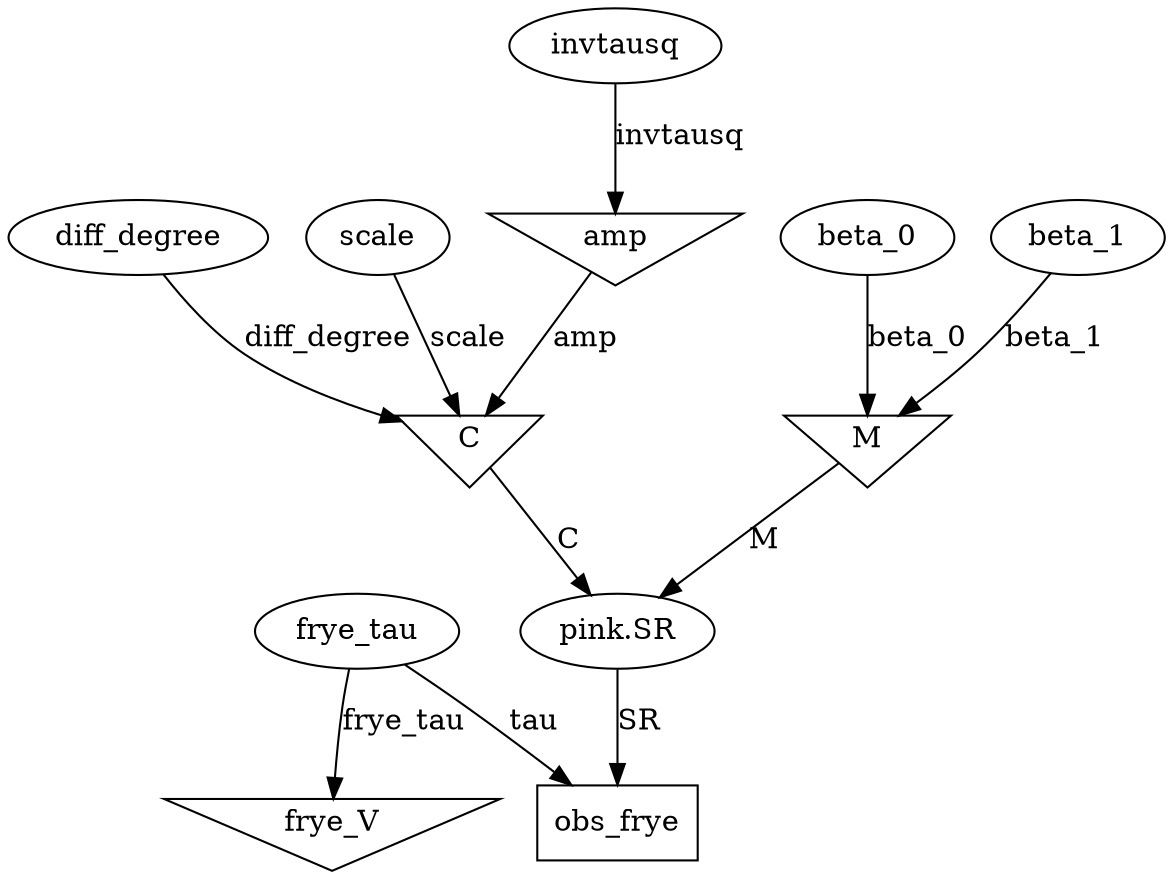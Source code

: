 digraph G {
"obs_frye" [shape=box];
"diff_degree";
"frye_tau";
"pink.SR";
"beta_0";
"beta_1";
"invtausq";
"scale";
"C" [shape=invtriangle];
"M" [shape=invtriangle];
"frye_V" [shape=invtriangle];
"amp" [shape=invtriangle];
"beta_1" -> "M" [label=beta_1];
"beta_0" -> "M" [label=beta_0];
"amp" -> "C" [label=amp];
"diff_degree" -> "C" [label=diff_degree];
"scale" -> "C" [label=scale];
"frye_tau" -> "frye_V" [label=frye_tau];
"C" -> "pink.SR" [label=C];
"M" -> "pink.SR" [label=M];
"pink.SR" -> "obs_frye" [label=SR];
"frye_tau" -> "obs_frye" [label=tau];
"invtausq" -> "amp" [label=invtausq];
}
